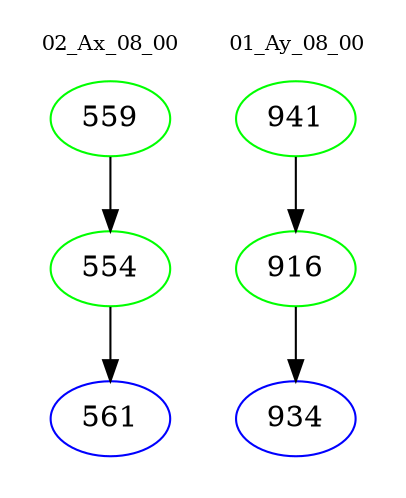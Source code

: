 digraph{
subgraph cluster_0 {
color = white
label = "02_Ax_08_00";
fontsize=10;
T0_559 [label="559", color="green"]
T0_559 -> T0_554 [color="black"]
T0_554 [label="554", color="green"]
T0_554 -> T0_561 [color="black"]
T0_561 [label="561", color="blue"]
}
subgraph cluster_1 {
color = white
label = "01_Ay_08_00";
fontsize=10;
T1_941 [label="941", color="green"]
T1_941 -> T1_916 [color="black"]
T1_916 [label="916", color="green"]
T1_916 -> T1_934 [color="black"]
T1_934 [label="934", color="blue"]
}
}
